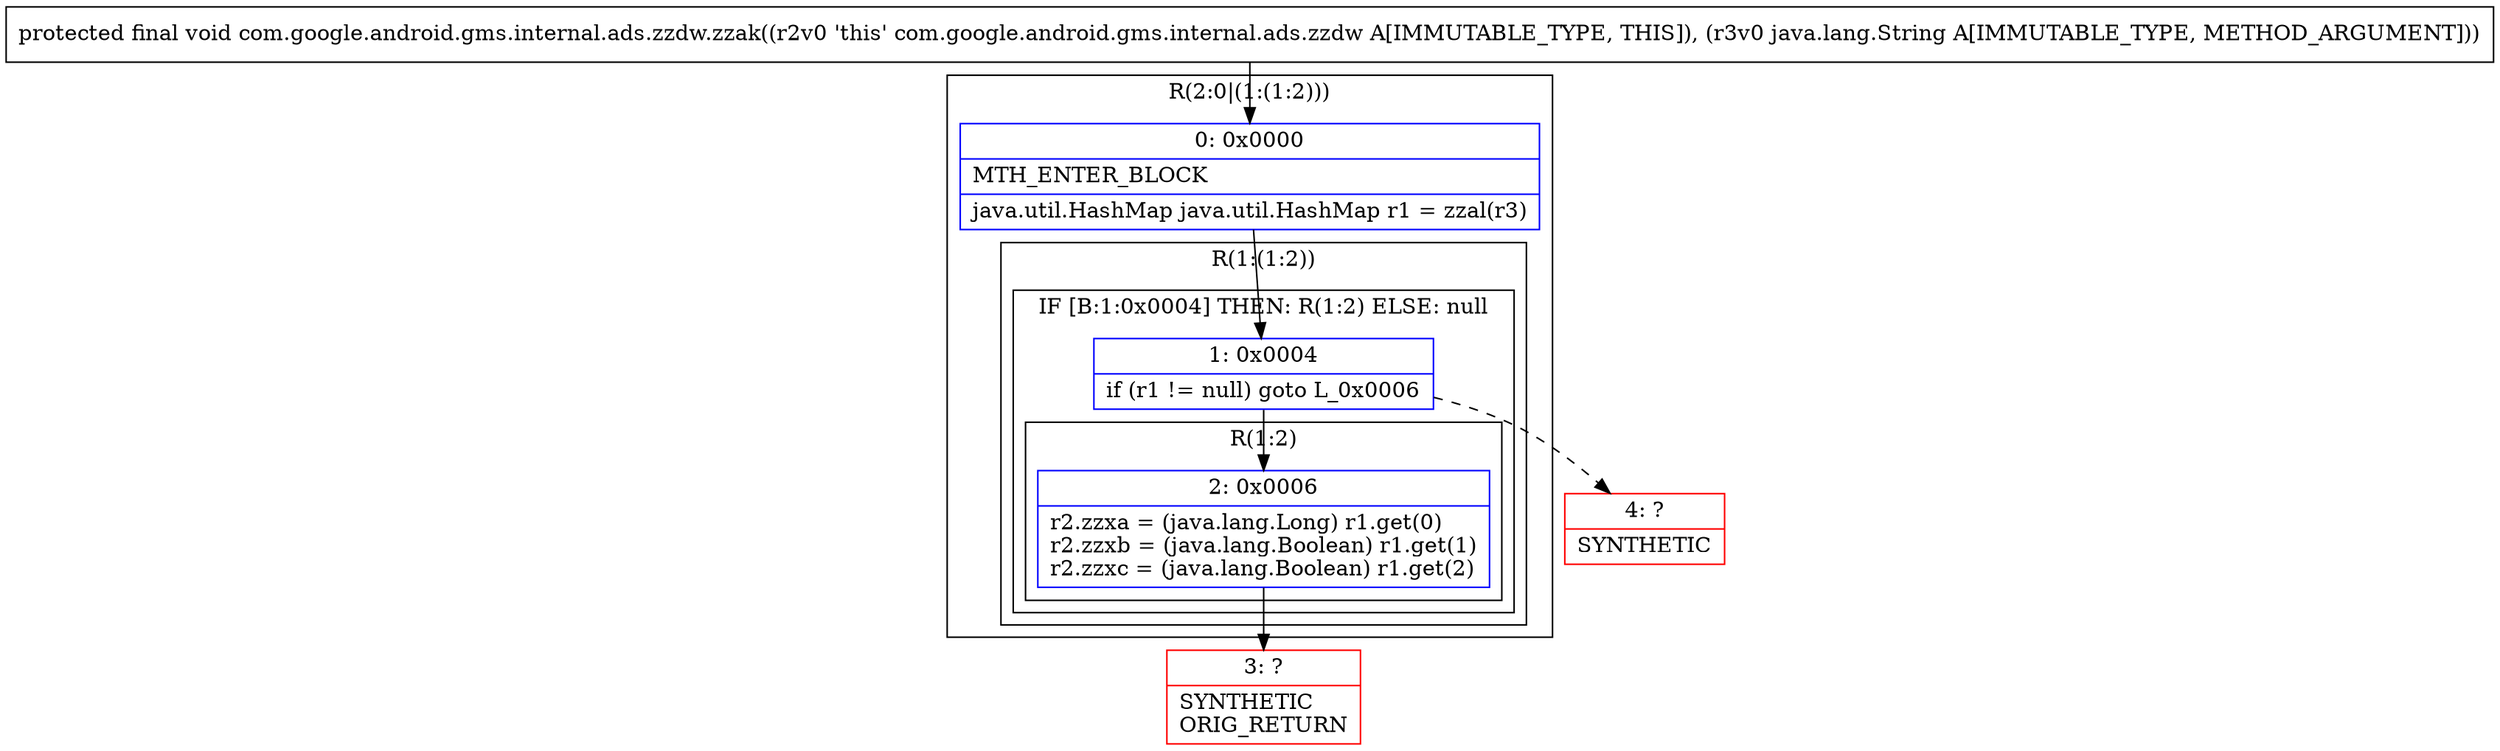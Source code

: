 digraph "CFG forcom.google.android.gms.internal.ads.zzdw.zzak(Ljava\/lang\/String;)V" {
subgraph cluster_Region_2068011442 {
label = "R(2:0|(1:(1:2)))";
node [shape=record,color=blue];
Node_0 [shape=record,label="{0\:\ 0x0000|MTH_ENTER_BLOCK\l|java.util.HashMap java.util.HashMap r1 = zzal(r3)\l}"];
subgraph cluster_Region_1904107753 {
label = "R(1:(1:2))";
node [shape=record,color=blue];
subgraph cluster_IfRegion_701866032 {
label = "IF [B:1:0x0004] THEN: R(1:2) ELSE: null";
node [shape=record,color=blue];
Node_1 [shape=record,label="{1\:\ 0x0004|if (r1 != null) goto L_0x0006\l}"];
subgraph cluster_Region_1248197983 {
label = "R(1:2)";
node [shape=record,color=blue];
Node_2 [shape=record,label="{2\:\ 0x0006|r2.zzxa = (java.lang.Long) r1.get(0)\lr2.zzxb = (java.lang.Boolean) r1.get(1)\lr2.zzxc = (java.lang.Boolean) r1.get(2)\l}"];
}
}
}
}
Node_3 [shape=record,color=red,label="{3\:\ ?|SYNTHETIC\lORIG_RETURN\l}"];
Node_4 [shape=record,color=red,label="{4\:\ ?|SYNTHETIC\l}"];
MethodNode[shape=record,label="{protected final void com.google.android.gms.internal.ads.zzdw.zzak((r2v0 'this' com.google.android.gms.internal.ads.zzdw A[IMMUTABLE_TYPE, THIS]), (r3v0 java.lang.String A[IMMUTABLE_TYPE, METHOD_ARGUMENT])) }"];
MethodNode -> Node_0;
Node_0 -> Node_1;
Node_1 -> Node_2;
Node_1 -> Node_4[style=dashed];
Node_2 -> Node_3;
}

